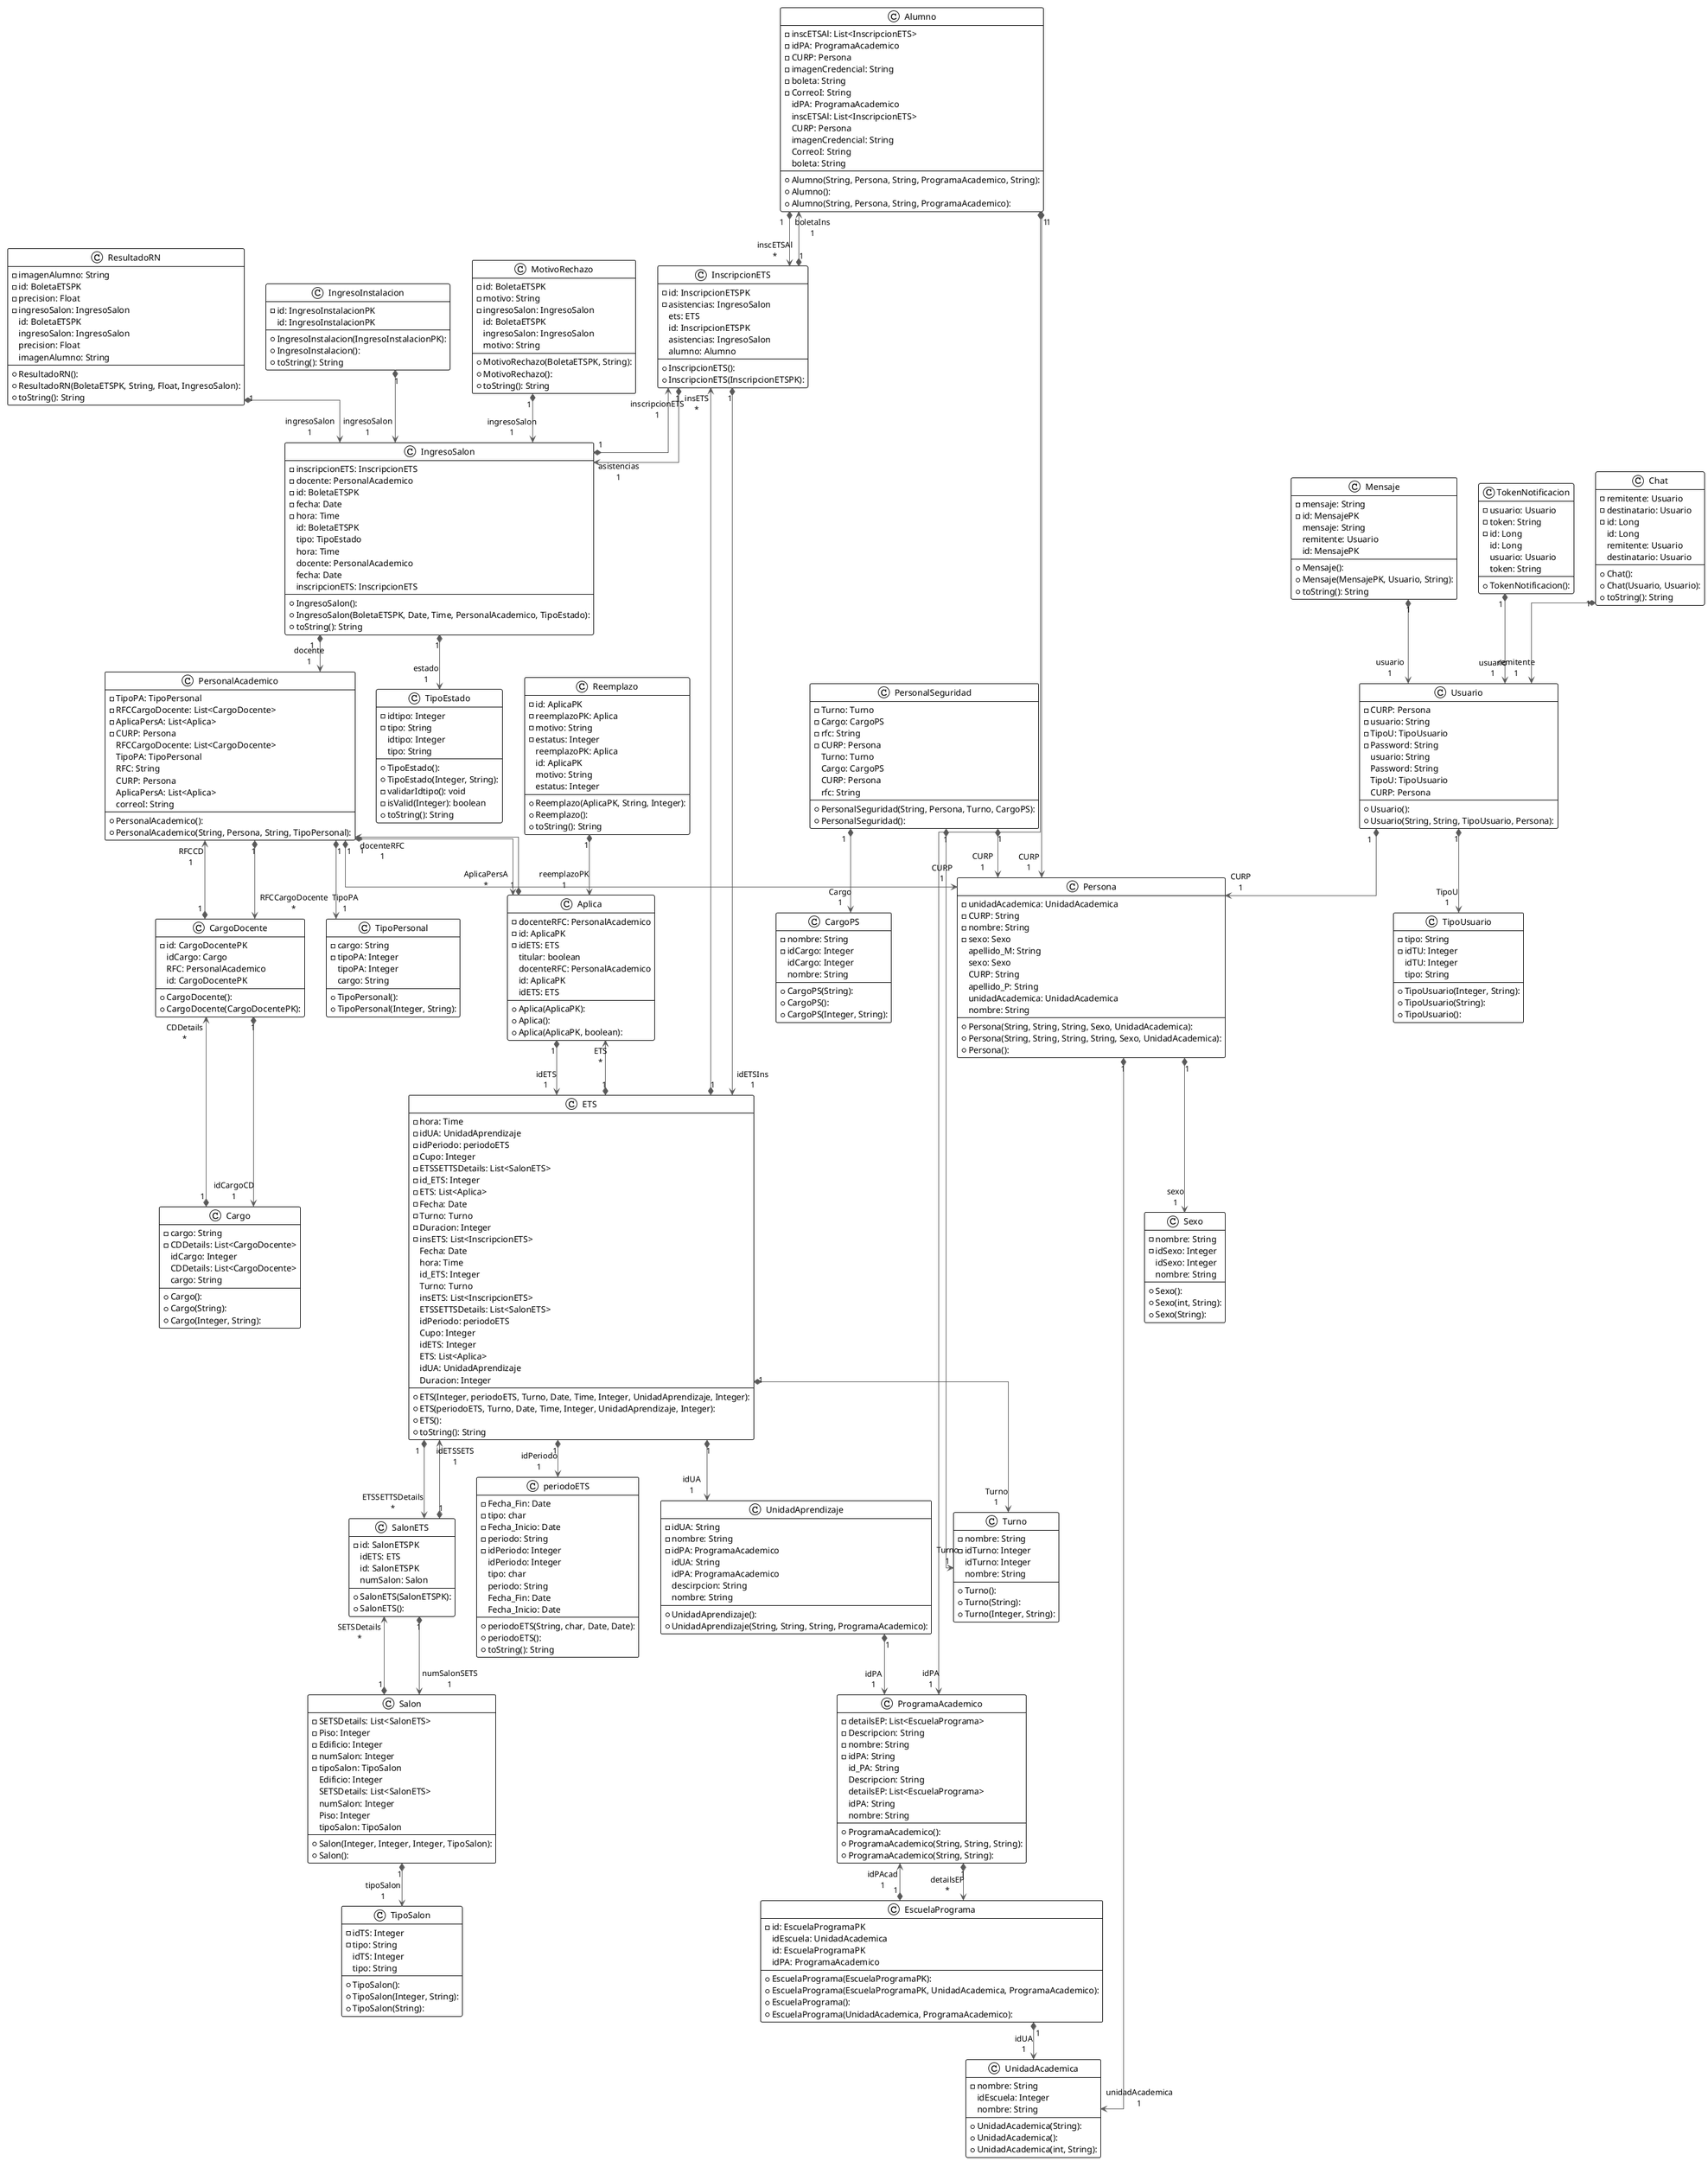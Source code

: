 @startuml

!theme plain
top to bottom direction
skinparam linetype ortho

class Alumno {
  + Alumno(String, Persona, String, ProgramaAcademico, String): 
  + Alumno(): 
  + Alumno(String, Persona, String, ProgramaAcademico): 
  - inscETSAl: List<InscripcionETS>
  - idPA: ProgramaAcademico
  - CURP: Persona
  - imagenCredencial: String
  - boleta: String
  - CorreoI: String
   idPA: ProgramaAcademico
   inscETSAl: List<InscripcionETS>
   CURP: Persona
   imagenCredencial: String
   CorreoI: String
   boleta: String
}
class Aplica {
  + Aplica(AplicaPK): 
  + Aplica(): 
  + Aplica(AplicaPK, boolean): 
  - docenteRFC: PersonalAcademico
  - id: AplicaPK
  - idETS: ETS
   titular: boolean
   docenteRFC: PersonalAcademico
   id: AplicaPK
   idETS: ETS
}
class Cargo {
  + Cargo(): 
  + Cargo(String): 
  + Cargo(Integer, String): 
  - cargo: String
  - CDDetails: List<CargoDocente>
   idCargo: Integer
   CDDetails: List<CargoDocente>
   cargo: String
}
class CargoDocente {
  + CargoDocente(): 
  + CargoDocente(CargoDocentePK): 
  - id: CargoDocentePK
   idCargo: Cargo
   RFC: PersonalAcademico
   id: CargoDocentePK
}
class CargoPS {
  + CargoPS(String): 
  + CargoPS(): 
  + CargoPS(Integer, String): 
  - nombre: String
  - idCargo: Integer
   idCargo: Integer
   nombre: String
}
class Chat {
  + Chat(): 
  + Chat(Usuario, Usuario): 
  - remitente: Usuario
  - destinatario: Usuario
  - id: Long
  + toString(): String
   id: Long
   remitente: Usuario
   destinatario: Usuario
}
class ETS {
  + ETS(Integer, periodoETS, Turno, Date, Time, Integer, UnidadAprendizaje, Integer): 
  + ETS(periodoETS, Turno, Date, Time, Integer, UnidadAprendizaje, Integer): 
  + ETS(): 
  - hora: Time
  - idUA: UnidadAprendizaje
  - idPeriodo: periodoETS
  - Cupo: Integer
  - ETSSETTSDetails: List<SalonETS>
  - id_ETS: Integer
  - ETS: List<Aplica>
  - Fecha: Date
  - Turno: Turno
  - Duracion: Integer
  - insETS: List<InscripcionETS>
  + toString(): String
   Fecha: Date
   hora: Time
   id_ETS: Integer
   Turno: Turno
   insETS: List<InscripcionETS>
   ETSSETTSDetails: List<SalonETS>
   idPeriodo: periodoETS
   Cupo: Integer
   idETS: Integer
   ETS: List<Aplica>
   idUA: UnidadAprendizaje
   Duracion: Integer
}
class EscuelaPrograma {
  + EscuelaPrograma(EscuelaProgramaPK): 
  + EscuelaPrograma(EscuelaProgramaPK, UnidadAcademica, ProgramaAcademico): 
  + EscuelaPrograma(): 
  + EscuelaPrograma(UnidadAcademica, ProgramaAcademico): 
  - id: EscuelaProgramaPK
   idEscuela: UnidadAcademica
   id: EscuelaProgramaPK
   idPA: ProgramaAcademico
}
class IngresoInstalacion {
  + IngresoInstalacion(IngresoInstalacionPK): 
  + IngresoInstalacion(): 
  - id: IngresoInstalacionPK
  + toString(): String
   id: IngresoInstalacionPK
}
class IngresoSalon {
  + IngresoSalon(): 
  + IngresoSalon(BoletaETSPK, Date, Time, PersonalAcademico, TipoEstado): 
  - inscripcionETS: InscripcionETS
  - docente: PersonalAcademico
  - id: BoletaETSPK
  - fecha: Date
  - hora: Time
  + toString(): String
   id: BoletaETSPK
   tipo: TipoEstado
   hora: Time
   docente: PersonalAcademico
   fecha: Date
   inscripcionETS: InscripcionETS
}
class InscripcionETS {
  + InscripcionETS(): 
  + InscripcionETS(InscripcionETSPK): 
  - id: InscripcionETSPK
  - asistencias: IngresoSalon
   ets: ETS
   id: InscripcionETSPK
   asistencias: IngresoSalon
   alumno: Alumno
}
class Mensaje {
  + Mensaje(): 
  + Mensaje(MensajePK, Usuario, String): 
  - mensaje: String
  - id: MensajePK
  + toString(): String
   mensaje: String
   remitente: Usuario
   id: MensajePK
}
class MotivoRechazo {
  + MotivoRechazo(BoletaETSPK, String): 
  + MotivoRechazo(): 
  - id: BoletaETSPK
  - motivo: String
  - ingresoSalon: IngresoSalon
  + toString(): String
   id: BoletaETSPK
   ingresoSalon: IngresoSalon
   motivo: String
}
class Persona {
  + Persona(String, String, String, Sexo, UnidadAcademica): 
  + Persona(String, String, String, String, Sexo, UnidadAcademica): 
  + Persona(): 
  - unidadAcademica: UnidadAcademica
  - CURP: String
  - nombre: String
  - sexo: Sexo
   apellido_M: String
   sexo: Sexo
   CURP: String
   apellido_P: String
   unidadAcademica: UnidadAcademica
   nombre: String
}
class PersonalAcademico {
  + PersonalAcademico(): 
  + PersonalAcademico(String, Persona, String, TipoPersonal): 
  - TipoPA: TipoPersonal
  - RFCCargoDocente: List<CargoDocente>
  - AplicaPersA: List<Aplica>
  - CURP: Persona
   RFCCargoDocente: List<CargoDocente>
   TipoPA: TipoPersonal
   RFC: String
   CURP: Persona
   AplicaPersA: List<Aplica>
   correoI: String
}
class PersonalSeguridad {
  + PersonalSeguridad(String, Persona, Turno, CargoPS): 
  + PersonalSeguridad(): 
  - Turno: Turno
  - Cargo: CargoPS
  - rfc: String
  - CURP: Persona
   Turno: Turno
   Cargo: CargoPS
   CURP: Persona
   rfc: String
}
class ProgramaAcademico {
  + ProgramaAcademico(): 
  + ProgramaAcademico(String, String, String): 
  + ProgramaAcademico(String, String): 
  - detailsEP: List<EscuelaPrograma>
  - Descripcion: String
  - nombre: String
  - idPA: String
   id_PA: String
   Descripcion: String
   detailsEP: List<EscuelaPrograma>
   idPA: String
   nombre: String
}
class Reemplazo {
  + Reemplazo(AplicaPK, String, Integer): 
  + Reemplazo(): 
  - id: AplicaPK
  - reemplazoPK: Aplica
  - motivo: String
  - estatus: Integer
  + toString(): String
   reemplazoPK: Aplica
   id: AplicaPK
   motivo: String
   estatus: Integer
}
class ResultadoRN {
  + ResultadoRN(): 
  + ResultadoRN(BoletaETSPK, String, Float, IngresoSalon): 
  - imagenAlumno: String
  - id: BoletaETSPK
  - precision: Float
  - ingresoSalon: IngresoSalon
  + toString(): String
   id: BoletaETSPK
   ingresoSalon: IngresoSalon
   precision: Float
   imagenAlumno: String
}
class Salon {
  + Salon(Integer, Integer, Integer, TipoSalon): 
  + Salon(): 
  - SETSDetails: List<SalonETS>
  - Piso: Integer
  - Edificio: Integer
  - numSalon: Integer
  - tipoSalon: TipoSalon
   Edificio: Integer
   SETSDetails: List<SalonETS>
   numSalon: Integer
   Piso: Integer
   tipoSalon: TipoSalon
}
class SalonETS {
  + SalonETS(SalonETSPK): 
  + SalonETS(): 
  - id: SalonETSPK
   idETS: ETS
   id: SalonETSPK
   numSalon: Salon
}
class Sexo {
  + Sexo(): 
  + Sexo(int, String): 
  + Sexo(String): 
  - nombre: String
  - idSexo: Integer
   idSexo: Integer
   nombre: String
}
class TipoEstado {
  + TipoEstado(): 
  + TipoEstado(Integer, String): 
  - idtipo: Integer
  - tipo: String
  - validarIdtipo(): void
  - isValid(Integer): boolean
  + toString(): String
   idtipo: Integer
   tipo: String
}
class TipoPersonal {
  + TipoPersonal(): 
  + TipoPersonal(Integer, String): 
  - cargo: String
  - tipoPA: Integer
   tipoPA: Integer
   cargo: String
}
class TipoSalon {
  + TipoSalon(): 
  + TipoSalon(Integer, String): 
  + TipoSalon(String): 
  - idTS: Integer
  - tipo: String
   idTS: Integer
   tipo: String
}
class TipoUsuario {
  + TipoUsuario(Integer, String): 
  + TipoUsuario(String): 
  + TipoUsuario(): 
  - tipo: String
  - idTU: Integer
   idTU: Integer
   tipo: String
}
class TokenNotificacion {
  + TokenNotificacion(): 
  - usuario: Usuario
  - token: String
  - id: Long
   id: Long
   usuario: Usuario
   token: String
}
class Turno {
  + Turno(): 
  + Turno(String): 
  + Turno(Integer, String): 
  - nombre: String
  - idTurno: Integer
   idTurno: Integer
   nombre: String
}
class UnidadAcademica {
  + UnidadAcademica(String): 
  + UnidadAcademica(): 
  + UnidadAcademica(int, String): 
  - nombre: String
   idEscuela: Integer
   nombre: String
}
class UnidadAprendizaje {
  + UnidadAprendizaje(): 
  + UnidadAprendizaje(String, String, String, ProgramaAcademico): 
  - idUA: String
  - nombre: String
  - idPA: ProgramaAcademico
   idUA: String
   idPA: ProgramaAcademico
   descirpcion: String
   nombre: String
}
class Usuario {
  + Usuario(): 
  + Usuario(String, String, TipoUsuario, Persona): 
  - CURP: Persona
  - usuario: String
  - TipoU: TipoUsuario
  - Password: String
   usuario: String
   Password: String
   TipoU: TipoUsuario
   CURP: Persona
}
class periodoETS {
  + periodoETS(String, char, Date, Date): 
  + periodoETS(): 
  - Fecha_Fin: Date
  - tipo: char
  - Fecha_Inicio: Date
  - periodo: String
  - idPeriodo: Integer
  + toString(): String
   idPeriodo: Integer
   tipo: char
   periodo: String
   Fecha_Fin: Date
   Fecha_Inicio: Date
}

Alumno             "1" *-[#595959,plain]-> "inscETSAl\n*" InscripcionETS     
Alumno             "1" *-[#595959,plain]-> "CURP\n1" Persona            
Alumno             "1" *-[#595959,plain]-> "idPA\n1" ProgramaAcademico  
Aplica             "1" *-[#595959,plain]-> "idETS\n1" ETS                
Aplica             "1" *-[#595959,plain]-> "docenteRFC\n1" PersonalAcademico  
Cargo              "1" *-[#595959,plain]-> "CDDetails\n*" CargoDocente       
CargoDocente       "1" *-[#595959,plain]-> "idCargoCD\n1" Cargo              
CargoDocente       "1" *-[#595959,plain]-> "RFCCD\n1" PersonalAcademico  
Chat               "1" *-[#595959,plain]-> "remitente\n1" Usuario            
ETS                "1" *-[#595959,plain]-> "ETS\n*" Aplica             
ETS                "1" *-[#595959,plain]-> "insETS\n*" InscripcionETS     
ETS                "1" *-[#595959,plain]-> "ETSSETTSDetails\n*" SalonETS           
ETS                "1" *-[#595959,plain]-> "Turno\n1" Turno              
ETS                "1" *-[#595959,plain]-> "idUA\n1" UnidadAprendizaje  
ETS                "1" *-[#595959,plain]-> "idPeriodo\n1" periodoETS         
EscuelaPrograma    "1" *-[#595959,plain]-> "idPAcad\n1" ProgramaAcademico  
EscuelaPrograma    "1" *-[#595959,plain]-> "idUA\n1" UnidadAcademica    
IngresoInstalacion "1" *-[#595959,plain]-> "ingresoSalon\n1" IngresoSalon       
IngresoSalon       "1" *-[#595959,plain]-> "inscripcionETS\n1" InscripcionETS     
IngresoSalon       "1" *-[#595959,plain]-> "docente\n1" PersonalAcademico  
IngresoSalon       "1" *-[#595959,plain]-> "estado\n1" TipoEstado         
InscripcionETS     "1" *-[#595959,plain]-> "boletaIns\n1" Alumno             
InscripcionETS     "1" *-[#595959,plain]-> "idETSIns\n1" ETS                
InscripcionETS     "1" *-[#595959,plain]-> "asistencias\n1" IngresoSalon       
Mensaje            "1" *-[#595959,plain]-> "usuario\n1" Usuario            
MotivoRechazo      "1" *-[#595959,plain]-> "ingresoSalon\n1" IngresoSalon       
Persona            "1" *-[#595959,plain]-> "sexo\n1" Sexo               
Persona            "1" *-[#595959,plain]-> "unidadAcademica\n1" UnidadAcademica    
PersonalAcademico  "1" *-[#595959,plain]-> "AplicaPersA\n*" Aplica             
PersonalAcademico  "1" *-[#595959,plain]-> "RFCCargoDocente\n*" CargoDocente       
PersonalAcademico  "1" *-[#595959,plain]-> "CURP\n1" Persona            
PersonalAcademico  "1" *-[#595959,plain]-> "TipoPA\n1" TipoPersonal       
PersonalSeguridad  "1" *-[#595959,plain]-> "Cargo\n1" CargoPS            
PersonalSeguridad  "1" *-[#595959,plain]-> "CURP\n1" Persona            
PersonalSeguridad  "1" *-[#595959,plain]-> "Turno\n1" Turno              
ProgramaAcademico  "1" *-[#595959,plain]-> "detailsEP\n*" EscuelaPrograma    
Reemplazo          "1" *-[#595959,plain]-> "reemplazoPK\n1" Aplica             
ResultadoRN        "1" *-[#595959,plain]-> "ingresoSalon\n1" IngresoSalon       
Salon              "1" *-[#595959,plain]-> "SETSDetails\n*" SalonETS           
Salon              "1" *-[#595959,plain]-> "tipoSalon\n1" TipoSalon          
SalonETS           "1" *-[#595959,plain]-> "idETSSETS\n1" ETS                
SalonETS           "1" *-[#595959,plain]-> "numSalonSETS\n1" Salon              
TokenNotificacion  "1" *-[#595959,plain]-> "usuario\n1" Usuario            
UnidadAprendizaje  "1" *-[#595959,plain]-> "idPA\n1" ProgramaAcademico  
Usuario            "1" *-[#595959,plain]-> "CURP\n1" Persona            
Usuario            "1" *-[#595959,plain]-> "TipoU\n1" TipoUsuario        
@enduml

